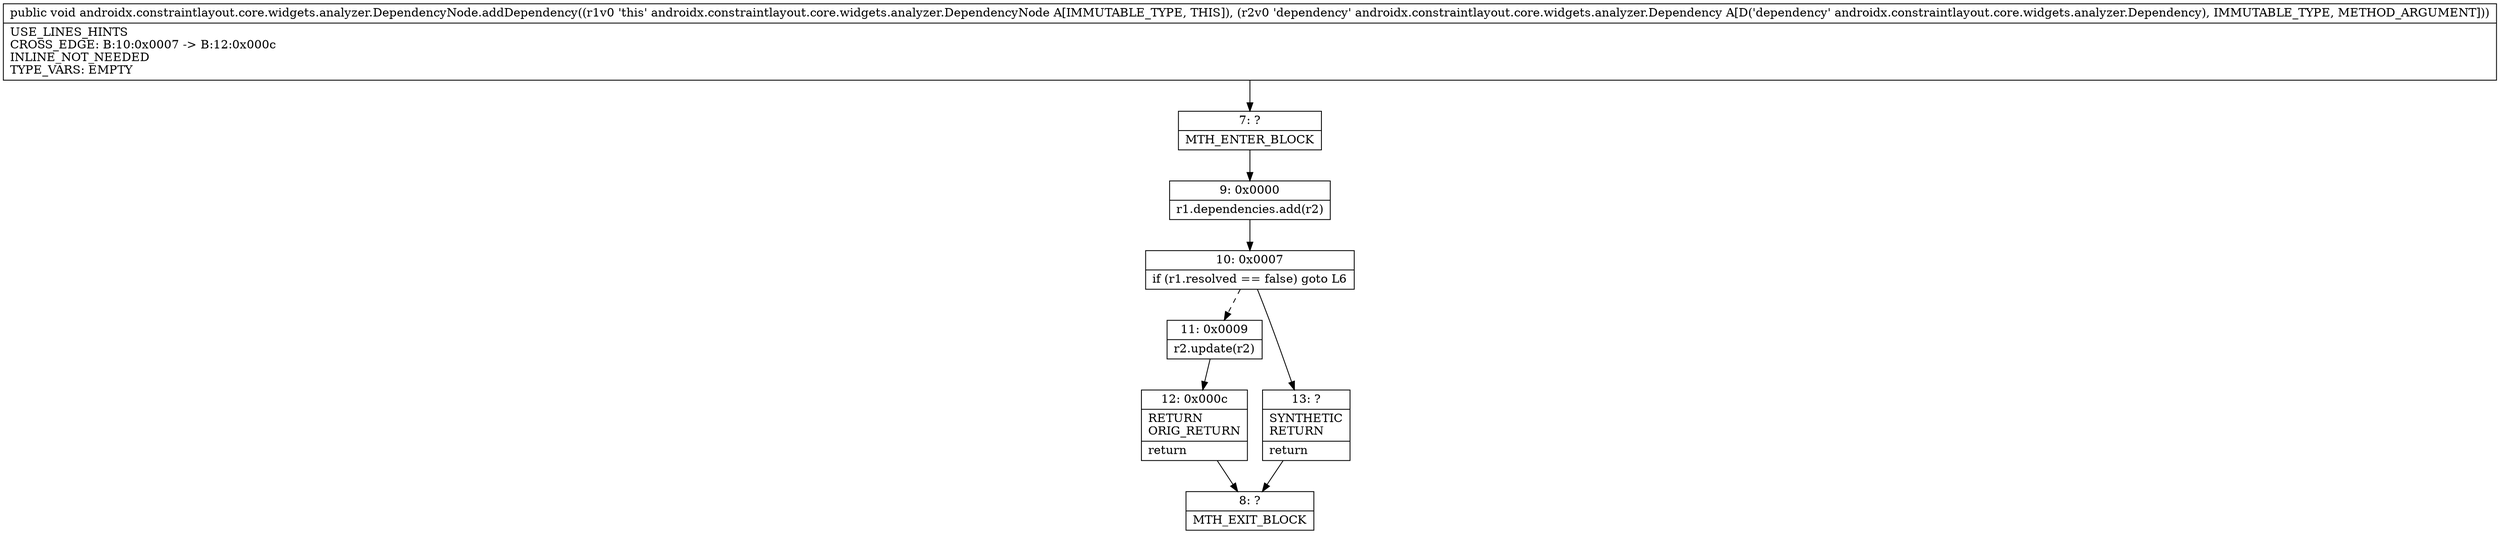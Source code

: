 digraph "CFG forandroidx.constraintlayout.core.widgets.analyzer.DependencyNode.addDependency(Landroidx\/constraintlayout\/core\/widgets\/analyzer\/Dependency;)V" {
Node_7 [shape=record,label="{7\:\ ?|MTH_ENTER_BLOCK\l}"];
Node_9 [shape=record,label="{9\:\ 0x0000|r1.dependencies.add(r2)\l}"];
Node_10 [shape=record,label="{10\:\ 0x0007|if (r1.resolved == false) goto L6\l}"];
Node_11 [shape=record,label="{11\:\ 0x0009|r2.update(r2)\l}"];
Node_12 [shape=record,label="{12\:\ 0x000c|RETURN\lORIG_RETURN\l|return\l}"];
Node_8 [shape=record,label="{8\:\ ?|MTH_EXIT_BLOCK\l}"];
Node_13 [shape=record,label="{13\:\ ?|SYNTHETIC\lRETURN\l|return\l}"];
MethodNode[shape=record,label="{public void androidx.constraintlayout.core.widgets.analyzer.DependencyNode.addDependency((r1v0 'this' androidx.constraintlayout.core.widgets.analyzer.DependencyNode A[IMMUTABLE_TYPE, THIS]), (r2v0 'dependency' androidx.constraintlayout.core.widgets.analyzer.Dependency A[D('dependency' androidx.constraintlayout.core.widgets.analyzer.Dependency), IMMUTABLE_TYPE, METHOD_ARGUMENT]))  | USE_LINES_HINTS\lCROSS_EDGE: B:10:0x0007 \-\> B:12:0x000c\lINLINE_NOT_NEEDED\lTYPE_VARS: EMPTY\l}"];
MethodNode -> Node_7;Node_7 -> Node_9;
Node_9 -> Node_10;
Node_10 -> Node_11[style=dashed];
Node_10 -> Node_13;
Node_11 -> Node_12;
Node_12 -> Node_8;
Node_13 -> Node_8;
}

